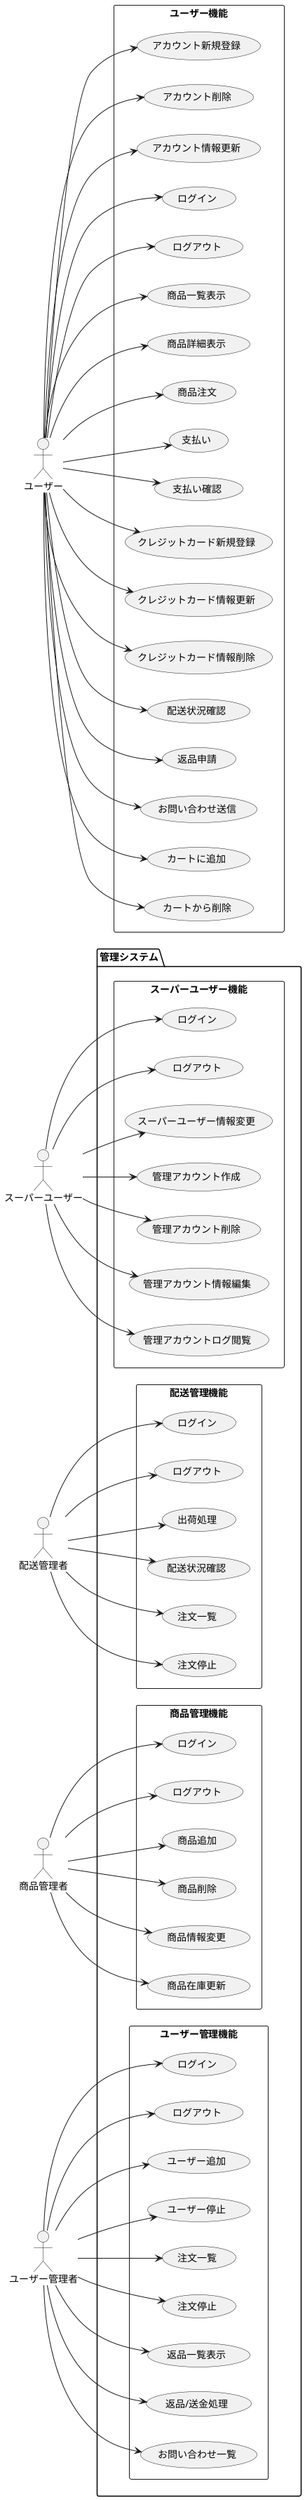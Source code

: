@startuml
left to right direction
 
actor "スーパーユーザー" as super
actor "配送管理者" as deli
actor "商品管理者" as prod
actor "ユーザー管理者" as admin
actor "ユーザー" as user
 
rectangle "ユーザー機能" {
    usecase "アカウント新規登録" as u_add_account
    usecase "アカウント削除" as u_del_account
    usecase "アカウント情報更新" as u_update_info
    usecase "ログイン" as u_login
    usecase "ログアウト" as u_logout
    usecase "商品一覧表示" as u_view
    usecase "商品詳細表示" as u_view_detail
    usecase "商品注文" as u_buy
    usecase "支払い" as u_pay
    usecase "支払い確認" as u_view_pay
    usecase "クレジットカード新規登録" as u_add_card
    usecase "クレジットカード情報更新" as u_update_card
    usecase "クレジットカード情報削除" as u_del_card
    usecase "配送状況確認" as u_view_deli
    usecase "返品申請" as u_coolingoff
    usecase "お問い合わせ送信" as u_send_mail
    usecase "カートに追加" as u_add_cart
    usecase "カートから削除" as u_del_cart
 
    user --> u_add_account
    user --> u_del_account
    user --> u_update_info
    user --> u_login
    user --> u_logout
    user --> u_view
    user --> u_view_detail
    user --> u_buy
    user --> u_pay
    user --> u_view_pay
    user --> u_add_card
    user --> u_update_card
    user --> u_del_card
    user --> u_view_deli
    user --> u_coolingoff
    user --> u_send_mail
    user --> u_add_cart
    user --> u_del_cart
}
package 管理システム{
rectangle "ユーザー管理機能" {
    usecase "ログイン" as a_login
    usecase "ログアウト" as a_logout
    usecase "ユーザー追加" as a_add_user
    usecase "ユーザー停止" as a_del_user
    usecase "注文一覧" as a_disp_order
    usecase "注文停止" as a_del_order
    usecase "返品一覧表示" as a_cooling
    usecase "返品/送金処理" as a_deal_cooling
    usecase "お問い合わせ一覧" as a_disp_mail
 
    admin --> a_login
    admin --> a_logout
    admin --> a_add_user
    admin --> a_del_user
    admin --> a_disp_order
    admin --> a_del_order
    admin --> a_cooling
    admin --> a_deal_cooling
    admin --> a_disp_mail
}
 
rectangle "商品管理機能"{
    usecase "ログイン" as p_login
    usecase "ログアウト" as p_logout
    usecase "商品追加" as p_add
    usecase "商品削除" as p_del
    usecase "商品情報変更" as p_info
    usecase "商品在庫更新" as p_zaiko
 
    prod --> p_login
    prod --> p_logout
    prod --> p_add
    prod --> p_del
    prod --> p_info
    prod --> p_zaiko
 
}
 
 
rectangle "配送管理機能" {
    usecase "ログイン" as d_login
    usecase "ログアウト" as d_logout
    usecase "出荷処理" as d_donadona
    usecase "配送状況確認" as d_view
    usecase "注文一覧" as d_order
    usecase "注文停止" as d_del
 
    deli --> d_login
    deli --> d_logout
    deli --> d_donadona
    deli --> d_view
    deli --> d_order
    deli --> d_del
   
}
 
 
 
rectangle "スーパーユーザー機能" {
    usecase "ログイン" as s_login
    usecase "ログアウト" as s_logout
    usecase "スーパーユーザー情報変更" as s_info
    usecase "管理アカウント作成" as s_add_ac
    usecase "管理アカウント削除" as s_del_ac
    usecase "管理アカウント情報編集" as s_change
    usecase "管理アカウントログ閲覧" as s_view_log
 
    super --> s_login
    super --> s_logout
    super --> s_info
    super --> s_add_ac
    super --> s_del_ac
    super --> s_change
    super --> s_view_log
}
}
@enduml
 